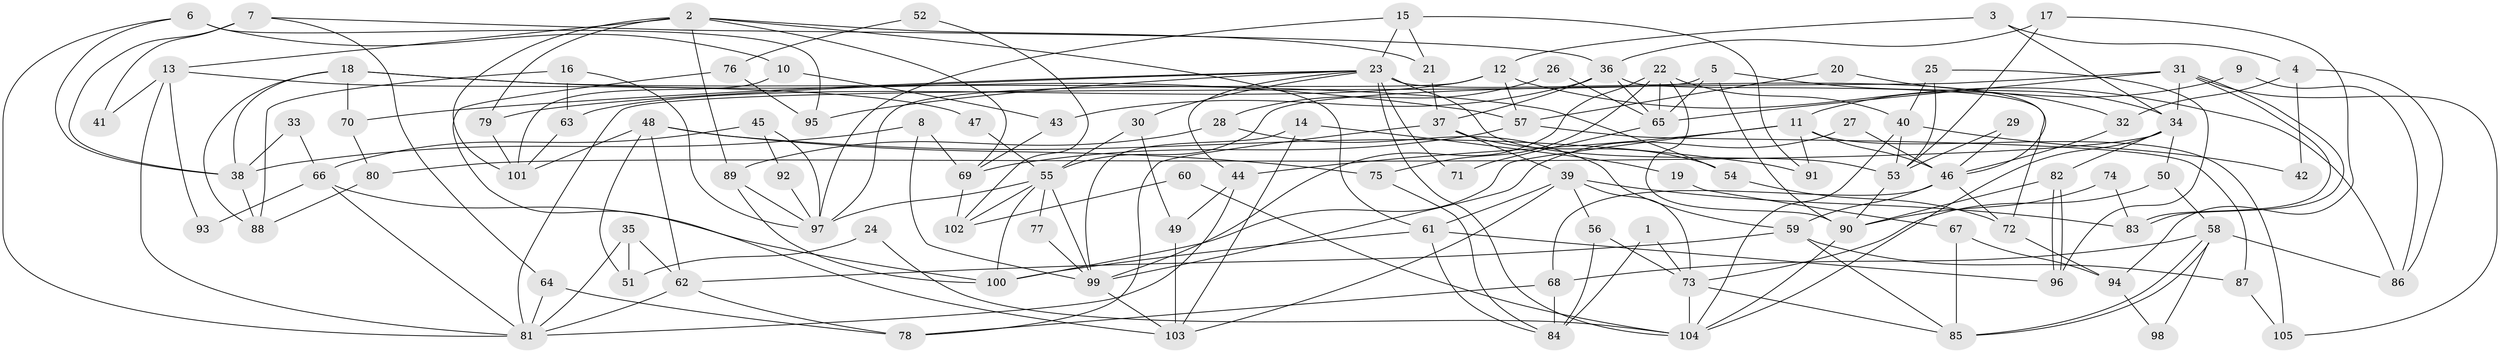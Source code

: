 // coarse degree distribution, {3: 0.09375, 12: 0.0625, 9: 0.0625, 6: 0.1875, 5: 0.15625, 11: 0.0625, 4: 0.125, 15: 0.03125, 7: 0.09375, 2: 0.0625, 8: 0.03125, 10: 0.03125}
// Generated by graph-tools (version 1.1) at 2025/50/03/04/25 22:50:59]
// undirected, 105 vertices, 210 edges
graph export_dot {
  node [color=gray90,style=filled];
  1;
  2;
  3;
  4;
  5;
  6;
  7;
  8;
  9;
  10;
  11;
  12;
  13;
  14;
  15;
  16;
  17;
  18;
  19;
  20;
  21;
  22;
  23;
  24;
  25;
  26;
  27;
  28;
  29;
  30;
  31;
  32;
  33;
  34;
  35;
  36;
  37;
  38;
  39;
  40;
  41;
  42;
  43;
  44;
  45;
  46;
  47;
  48;
  49;
  50;
  51;
  52;
  53;
  54;
  55;
  56;
  57;
  58;
  59;
  60;
  61;
  62;
  63;
  64;
  65;
  66;
  67;
  68;
  69;
  70;
  71;
  72;
  73;
  74;
  75;
  76;
  77;
  78;
  79;
  80;
  81;
  82;
  83;
  84;
  85;
  86;
  87;
  88;
  89;
  90;
  91;
  92;
  93;
  94;
  95;
  96;
  97;
  98;
  99;
  100;
  101;
  102;
  103;
  104;
  105;
  1 -- 73;
  1 -- 84;
  2 -- 89;
  2 -- 79;
  2 -- 13;
  2 -- 21;
  2 -- 61;
  2 -- 69;
  2 -- 101;
  3 -- 34;
  3 -- 12;
  3 -- 4;
  4 -- 86;
  4 -- 32;
  4 -- 42;
  5 -- 65;
  5 -- 81;
  5 -- 32;
  5 -- 90;
  6 -- 81;
  6 -- 38;
  6 -- 10;
  6 -- 95;
  7 -- 36;
  7 -- 38;
  7 -- 41;
  7 -- 64;
  8 -- 99;
  8 -- 69;
  8 -- 38;
  9 -- 11;
  9 -- 86;
  10 -- 101;
  10 -- 43;
  11 -- 44;
  11 -- 46;
  11 -- 91;
  11 -- 100;
  11 -- 105;
  12 -- 63;
  12 -- 57;
  12 -- 86;
  12 -- 97;
  13 -- 81;
  13 -- 41;
  13 -- 47;
  13 -- 93;
  14 -- 103;
  14 -- 99;
  14 -- 19;
  15 -- 97;
  15 -- 23;
  15 -- 21;
  15 -- 91;
  16 -- 97;
  16 -- 88;
  16 -- 63;
  17 -- 53;
  17 -- 36;
  17 -- 94;
  18 -- 57;
  18 -- 54;
  18 -- 38;
  18 -- 70;
  18 -- 88;
  19 -- 67;
  20 -- 57;
  20 -- 34;
  21 -- 37;
  22 -- 90;
  22 -- 65;
  22 -- 40;
  22 -- 75;
  22 -- 99;
  23 -- 53;
  23 -- 104;
  23 -- 30;
  23 -- 44;
  23 -- 70;
  23 -- 71;
  23 -- 72;
  23 -- 79;
  23 -- 95;
  24 -- 104;
  24 -- 51;
  25 -- 53;
  25 -- 96;
  25 -- 40;
  26 -- 65;
  26 -- 28;
  27 -- 46;
  27 -- 99;
  28 -- 89;
  28 -- 59;
  29 -- 53;
  29 -- 46;
  30 -- 55;
  30 -- 49;
  31 -- 34;
  31 -- 83;
  31 -- 83;
  31 -- 55;
  31 -- 65;
  31 -- 105;
  32 -- 46;
  33 -- 38;
  33 -- 66;
  34 -- 80;
  34 -- 104;
  34 -- 50;
  34 -- 82;
  35 -- 62;
  35 -- 81;
  35 -- 51;
  36 -- 37;
  36 -- 46;
  36 -- 43;
  36 -- 65;
  37 -- 39;
  37 -- 54;
  37 -- 78;
  38 -- 88;
  39 -- 103;
  39 -- 73;
  39 -- 56;
  39 -- 61;
  39 -- 83;
  40 -- 42;
  40 -- 53;
  40 -- 104;
  43 -- 69;
  44 -- 81;
  44 -- 49;
  45 -- 97;
  45 -- 66;
  45 -- 92;
  46 -- 68;
  46 -- 59;
  46 -- 72;
  47 -- 55;
  48 -- 62;
  48 -- 91;
  48 -- 51;
  48 -- 75;
  48 -- 101;
  49 -- 103;
  50 -- 73;
  50 -- 58;
  52 -- 76;
  52 -- 102;
  53 -- 90;
  54 -- 72;
  55 -- 100;
  55 -- 77;
  55 -- 97;
  55 -- 99;
  55 -- 102;
  56 -- 84;
  56 -- 73;
  57 -- 69;
  57 -- 87;
  58 -- 85;
  58 -- 85;
  58 -- 68;
  58 -- 86;
  58 -- 98;
  59 -- 85;
  59 -- 62;
  59 -- 87;
  60 -- 102;
  60 -- 104;
  61 -- 84;
  61 -- 96;
  61 -- 100;
  62 -- 78;
  62 -- 81;
  63 -- 101;
  64 -- 78;
  64 -- 81;
  65 -- 71;
  66 -- 81;
  66 -- 100;
  66 -- 93;
  67 -- 85;
  67 -- 94;
  68 -- 84;
  68 -- 78;
  69 -- 102;
  70 -- 80;
  72 -- 94;
  73 -- 104;
  73 -- 85;
  74 -- 83;
  74 -- 90;
  75 -- 84;
  76 -- 95;
  76 -- 103;
  77 -- 99;
  79 -- 101;
  80 -- 88;
  82 -- 96;
  82 -- 96;
  82 -- 90;
  87 -- 105;
  89 -- 97;
  89 -- 100;
  90 -- 104;
  92 -- 97;
  94 -- 98;
  99 -- 103;
}
